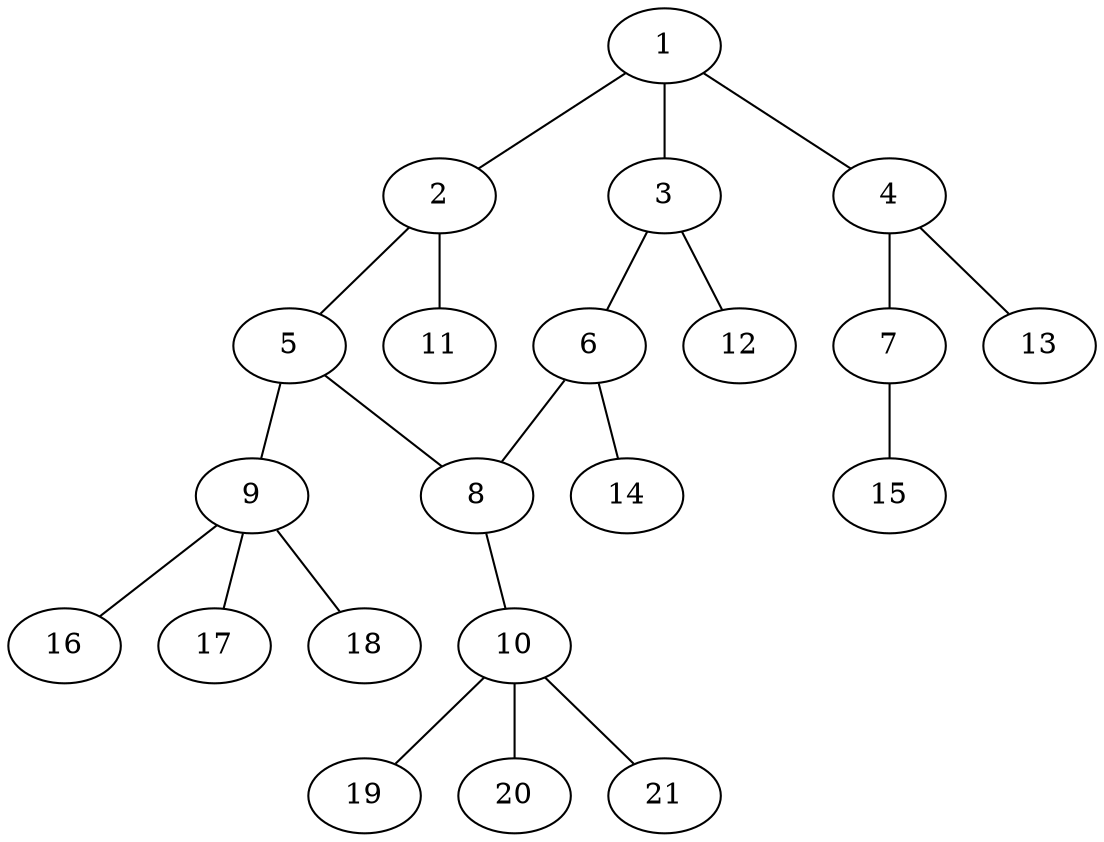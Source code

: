 graph molecule_3694 {
	1	 [chem=C];
	2	 [chem=C];
	1 -- 2	 [valence=1];
	3	 [chem=C];
	1 -- 3	 [valence=2];
	4	 [chem=N];
	1 -- 4	 [valence=1];
	5	 [chem=C];
	2 -- 5	 [valence=2];
	11	 [chem=H];
	2 -- 11	 [valence=1];
	6	 [chem=C];
	3 -- 6	 [valence=1];
	12	 [chem=H];
	3 -- 12	 [valence=1];
	7	 [chem=O];
	4 -- 7	 [valence=1];
	13	 [chem=H];
	4 -- 13	 [valence=1];
	8	 [chem=C];
	5 -- 8	 [valence=1];
	9	 [chem=C];
	5 -- 9	 [valence=1];
	6 -- 8	 [valence=2];
	14	 [chem=H];
	6 -- 14	 [valence=1];
	15	 [chem=H];
	7 -- 15	 [valence=1];
	10	 [chem=C];
	8 -- 10	 [valence=1];
	16	 [chem=H];
	9 -- 16	 [valence=1];
	17	 [chem=H];
	9 -- 17	 [valence=1];
	18	 [chem=H];
	9 -- 18	 [valence=1];
	19	 [chem=H];
	10 -- 19	 [valence=1];
	20	 [chem=H];
	10 -- 20	 [valence=1];
	21	 [chem=H];
	10 -- 21	 [valence=1];
}
